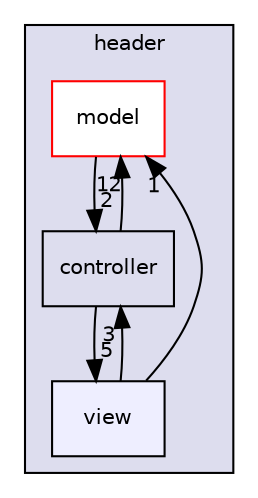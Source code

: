 digraph "src/header/view" {
  compound=true
  node [ fontsize="10", fontname="Helvetica"];
  edge [ labelfontsize="10", labelfontname="Helvetica"];
  subgraph clusterdir_8408bad1c8b66572738be7dc5ba73ab6 {
    graph [ bgcolor="#ddddee", pencolor="black", label="header" fontname="Helvetica", fontsize="10", URL="dir_8408bad1c8b66572738be7dc5ba73ab6.html"]
  dir_9bb37123d0b16b72a6faa8ea1cd278f6 [shape=box label="model" fillcolor="white" style="filled" color="red" URL="dir_9bb37123d0b16b72a6faa8ea1cd278f6.html"];
  dir_d8b43bb3be272d45a695c6ae68071716 [shape=box label="controller" URL="dir_d8b43bb3be272d45a695c6ae68071716.html"];
  dir_fda50f945f50f5737157205bb5460af4 [shape=box, label="view", style="filled", fillcolor="#eeeeff", pencolor="black", URL="dir_fda50f945f50f5737157205bb5460af4.html"];
  }
  dir_9bb37123d0b16b72a6faa8ea1cd278f6->dir_d8b43bb3be272d45a695c6ae68071716 [headlabel="2", labeldistance=1.5 headhref="dir_000003_000002.html"];
  dir_fda50f945f50f5737157205bb5460af4->dir_9bb37123d0b16b72a6faa8ea1cd278f6 [headlabel="1", labeldistance=1.5 headhref="dir_000006_000003.html"];
  dir_fda50f945f50f5737157205bb5460af4->dir_d8b43bb3be272d45a695c6ae68071716 [headlabel="3", labeldistance=1.5 headhref="dir_000006_000002.html"];
  dir_d8b43bb3be272d45a695c6ae68071716->dir_9bb37123d0b16b72a6faa8ea1cd278f6 [headlabel="12", labeldistance=1.5 headhref="dir_000002_000003.html"];
  dir_d8b43bb3be272d45a695c6ae68071716->dir_fda50f945f50f5737157205bb5460af4 [headlabel="5", labeldistance=1.5 headhref="dir_000002_000006.html"];
}
